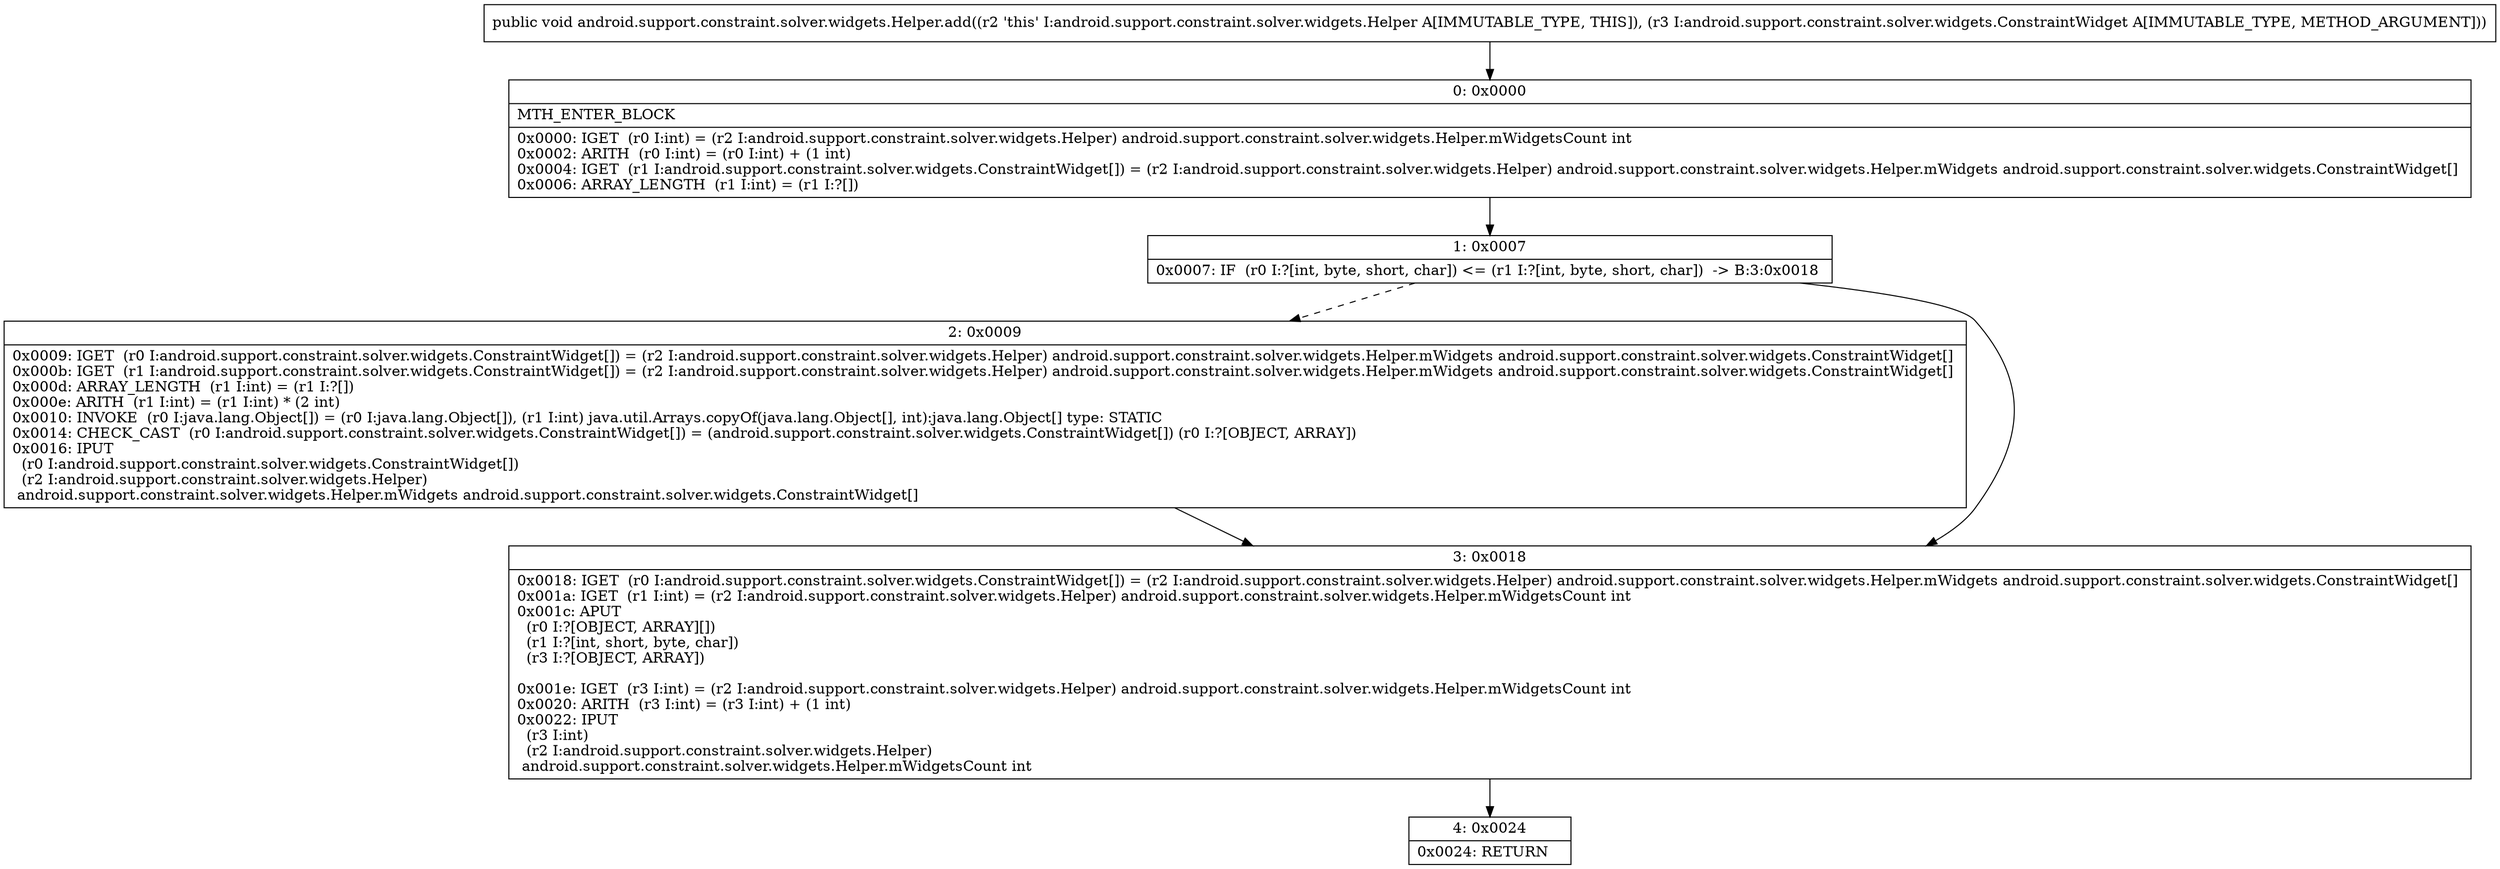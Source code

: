 digraph "CFG forandroid.support.constraint.solver.widgets.Helper.add(Landroid\/support\/constraint\/solver\/widgets\/ConstraintWidget;)V" {
Node_0 [shape=record,label="{0\:\ 0x0000|MTH_ENTER_BLOCK\l|0x0000: IGET  (r0 I:int) = (r2 I:android.support.constraint.solver.widgets.Helper) android.support.constraint.solver.widgets.Helper.mWidgetsCount int \l0x0002: ARITH  (r0 I:int) = (r0 I:int) + (1 int) \l0x0004: IGET  (r1 I:android.support.constraint.solver.widgets.ConstraintWidget[]) = (r2 I:android.support.constraint.solver.widgets.Helper) android.support.constraint.solver.widgets.Helper.mWidgets android.support.constraint.solver.widgets.ConstraintWidget[] \l0x0006: ARRAY_LENGTH  (r1 I:int) = (r1 I:?[]) \l}"];
Node_1 [shape=record,label="{1\:\ 0x0007|0x0007: IF  (r0 I:?[int, byte, short, char]) \<= (r1 I:?[int, byte, short, char])  \-\> B:3:0x0018 \l}"];
Node_2 [shape=record,label="{2\:\ 0x0009|0x0009: IGET  (r0 I:android.support.constraint.solver.widgets.ConstraintWidget[]) = (r2 I:android.support.constraint.solver.widgets.Helper) android.support.constraint.solver.widgets.Helper.mWidgets android.support.constraint.solver.widgets.ConstraintWidget[] \l0x000b: IGET  (r1 I:android.support.constraint.solver.widgets.ConstraintWidget[]) = (r2 I:android.support.constraint.solver.widgets.Helper) android.support.constraint.solver.widgets.Helper.mWidgets android.support.constraint.solver.widgets.ConstraintWidget[] \l0x000d: ARRAY_LENGTH  (r1 I:int) = (r1 I:?[]) \l0x000e: ARITH  (r1 I:int) = (r1 I:int) * (2 int) \l0x0010: INVOKE  (r0 I:java.lang.Object[]) = (r0 I:java.lang.Object[]), (r1 I:int) java.util.Arrays.copyOf(java.lang.Object[], int):java.lang.Object[] type: STATIC \l0x0014: CHECK_CAST  (r0 I:android.support.constraint.solver.widgets.ConstraintWidget[]) = (android.support.constraint.solver.widgets.ConstraintWidget[]) (r0 I:?[OBJECT, ARRAY]) \l0x0016: IPUT  \l  (r0 I:android.support.constraint.solver.widgets.ConstraintWidget[])\l  (r2 I:android.support.constraint.solver.widgets.Helper)\l android.support.constraint.solver.widgets.Helper.mWidgets android.support.constraint.solver.widgets.ConstraintWidget[] \l}"];
Node_3 [shape=record,label="{3\:\ 0x0018|0x0018: IGET  (r0 I:android.support.constraint.solver.widgets.ConstraintWidget[]) = (r2 I:android.support.constraint.solver.widgets.Helper) android.support.constraint.solver.widgets.Helper.mWidgets android.support.constraint.solver.widgets.ConstraintWidget[] \l0x001a: IGET  (r1 I:int) = (r2 I:android.support.constraint.solver.widgets.Helper) android.support.constraint.solver.widgets.Helper.mWidgetsCount int \l0x001c: APUT  \l  (r0 I:?[OBJECT, ARRAY][])\l  (r1 I:?[int, short, byte, char])\l  (r3 I:?[OBJECT, ARRAY])\l \l0x001e: IGET  (r3 I:int) = (r2 I:android.support.constraint.solver.widgets.Helper) android.support.constraint.solver.widgets.Helper.mWidgetsCount int \l0x0020: ARITH  (r3 I:int) = (r3 I:int) + (1 int) \l0x0022: IPUT  \l  (r3 I:int)\l  (r2 I:android.support.constraint.solver.widgets.Helper)\l android.support.constraint.solver.widgets.Helper.mWidgetsCount int \l}"];
Node_4 [shape=record,label="{4\:\ 0x0024|0x0024: RETURN   \l}"];
MethodNode[shape=record,label="{public void android.support.constraint.solver.widgets.Helper.add((r2 'this' I:android.support.constraint.solver.widgets.Helper A[IMMUTABLE_TYPE, THIS]), (r3 I:android.support.constraint.solver.widgets.ConstraintWidget A[IMMUTABLE_TYPE, METHOD_ARGUMENT])) }"];
MethodNode -> Node_0;
Node_0 -> Node_1;
Node_1 -> Node_2[style=dashed];
Node_1 -> Node_3;
Node_2 -> Node_3;
Node_3 -> Node_4;
}

